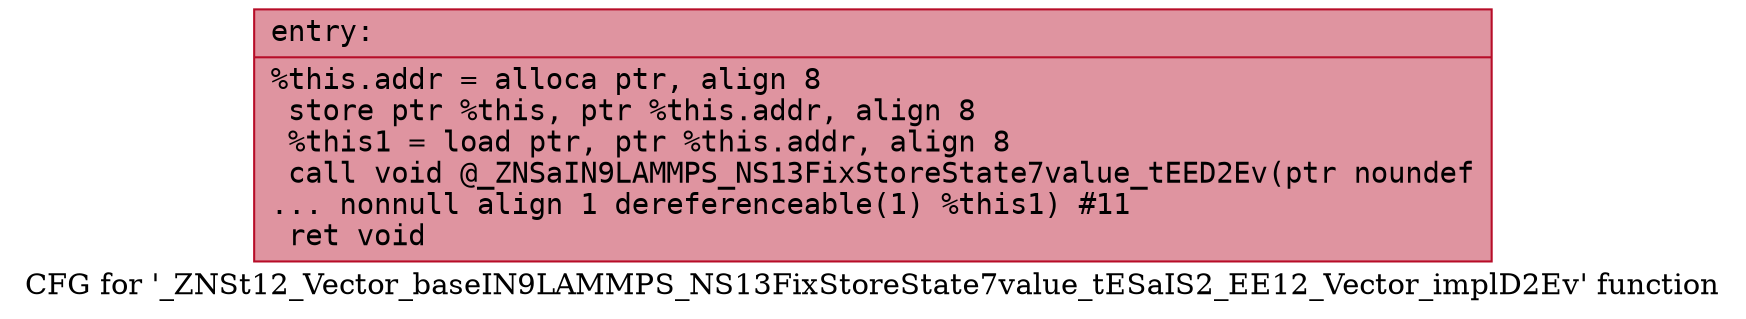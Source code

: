 digraph "CFG for '_ZNSt12_Vector_baseIN9LAMMPS_NS13FixStoreState7value_tESaIS2_EE12_Vector_implD2Ev' function" {
	label="CFG for '_ZNSt12_Vector_baseIN9LAMMPS_NS13FixStoreState7value_tESaIS2_EE12_Vector_implD2Ev' function";

	Node0x55b564a96b00 [shape=record,color="#b70d28ff", style=filled, fillcolor="#b70d2870" fontname="Courier",label="{entry:\l|  %this.addr = alloca ptr, align 8\l  store ptr %this, ptr %this.addr, align 8\l  %this1 = load ptr, ptr %this.addr, align 8\l  call void @_ZNSaIN9LAMMPS_NS13FixStoreState7value_tEED2Ev(ptr noundef\l... nonnull align 1 dereferenceable(1) %this1) #11\l  ret void\l}"];
}
